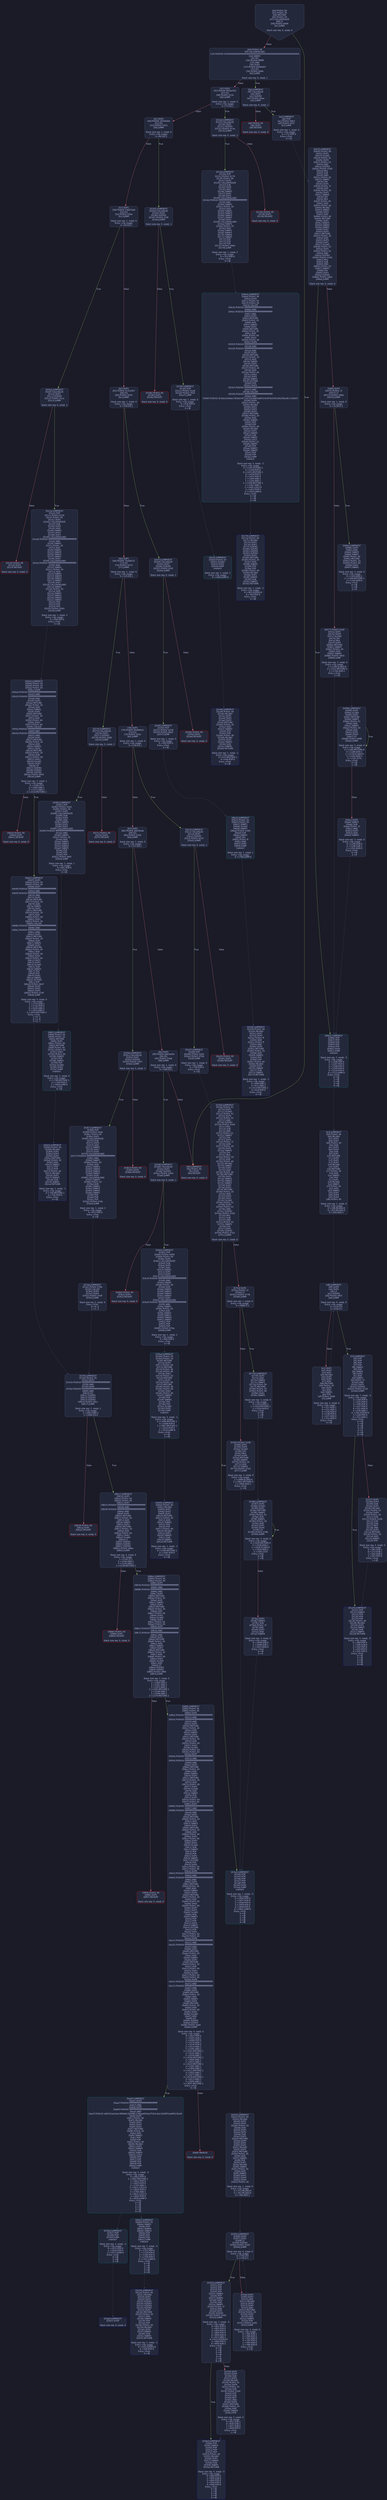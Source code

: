 digraph G {
    node [shape=box, style="filled, rounded", color="#565f89", fontcolor="#c0caf5", fontname="Helvetica", fillcolor="#24283b"];
    edge [color="#414868", fontcolor="#c0caf5", fontname="Helvetica"];
    bgcolor="#1a1b26";
    0 [ label = "[00] PUSH1 80
[02] PUSH1 40
[04] MSTORE
[05] PUSH1 04
[07] CALLDATASIZE
[08] LT
[09] PUSH2 0099
[0c] JUMPI

Stack size req: 0, sizeΔ: 0
" shape = invhouse]
    1 [ label = "[0d] PUSH1 00
[0f] CALLDATALOAD
[10] PUSH29 0100000000000000000000000000000000000000000000000000000000
[2e] SWAP1
[2f] DIV
[30] PUSH4 ffffffff
[35] AND
[36] DUP1
[37] PUSH4 06fdde03
[3c] EQ
[3d] PUSH2 009e
[40] JUMPI

Stack size req: 0, sizeΔ: 1
"]
    2 [ label = "[41] DUP1
[42] PUSH4 095ea7b3
[47] EQ
[48] PUSH2 012e
[4b] JUMPI

Stack size req: 1, sizeΔ: 0
Entry->Op usage:
	0->71:EQ:1
"]
    3 [ label = "[4c] DUP1
[4d] PUSH4 18160ddd
[52] EQ
[53] PUSH2 0193
[56] JUMPI

Stack size req: 1, sizeΔ: 0
Entry->Op usage:
	0->82:EQ:1
"]
    4 [ label = "[57] DUP1
[58] PUSH4 23b872dd
[5d] EQ
[5e] PUSH2 01be
[61] JUMPI

Stack size req: 1, sizeΔ: 0
Entry->Op usage:
	0->93:EQ:1
"]
    5 [ label = "[62] DUP1
[63] PUSH4 313ce567
[68] EQ
[69] PUSH2 0243
[6c] JUMPI

Stack size req: 1, sizeΔ: 0
Entry->Op usage:
	0->104:EQ:1
"]
    6 [ label = "[6d] DUP1
[6e] PUSH4 70a08231
[73] EQ
[74] PUSH2 0274
[77] JUMPI

Stack size req: 1, sizeΔ: 0
Entry->Op usage:
	0->115:EQ:1
"]
    7 [ label = "[78] DUP1
[79] PUSH4 95d89b41
[7e] EQ
[7f] PUSH2 02cb
[82] JUMPI

Stack size req: 1, sizeΔ: 0
Entry->Op usage:
	0->126:EQ:1
"]
    8 [ label = "[83] DUP1
[84] PUSH4 a9059cbb
[89] EQ
[8a] PUSH2 035b
[8d] JUMPI

Stack size req: 1, sizeΔ: 0
Entry->Op usage:
	0->137:EQ:1
"]
    9 [ label = "[8e] DUP1
[8f] PUSH4 dd62ed3e
[94] EQ
[95] PUSH2 03a8
[98] JUMPI

Stack size req: 1, sizeΔ: 0
Entry->Op usage:
	0->148:EQ:1
"]
    10 [ label = "[99] JUMPDEST
[9a] PUSH1 00
[9c] DUP1
[9d] REVERT

Stack size req: 0, sizeΔ: 0
" color = "red"]
    11 [ label = "[9e] JUMPDEST
[9f] CALLVALUE
[a0] DUP1
[a1] ISZERO
[a2] PUSH2 00aa
[a5] JUMPI

Stack size req: 0, sizeΔ: 1
"]
    12 [ label = "[a6] PUSH1 00
[a8] DUP1
[a9] REVERT

Stack size req: 0, sizeΔ: 0
" color = "red"]
    13 [ label = "[aa] JUMPDEST
[ab] POP
[ac] PUSH2 00b3
[af] PUSH2 041f
[b2] JUMP

Stack size req: 1, sizeΔ: 0
Entry->Op usage:
	0->171:POP:0
Entry->Exit:
	0->😵
"]
    14 [ label = "[b3] JUMPDEST
[b4] PUSH1 40
[b6] MLOAD
[b7] DUP1
[b8] DUP1
[b9] PUSH1 20
[bb] ADD
[bc] DUP3
[bd] DUP2
[be] SUB
[bf] DUP3
[c0] MSTORE
[c1] DUP4
[c2] DUP2
[c3] DUP2
[c4] MLOAD
[c5] DUP2
[c6] MSTORE
[c7] PUSH1 20
[c9] ADD
[ca] SWAP2
[cb] POP
[cc] DUP1
[cd] MLOAD
[ce] SWAP1
[cf] PUSH1 20
[d1] ADD
[d2] SWAP1
[d3] DUP1
[d4] DUP4
[d5] DUP4
[d6] PUSH1 00

Stack size req: 1, sizeΔ: 9
Entry->Op usage:
	0->196:MLOAD:0
	0->205:MLOAD:0
	0->209:ADD:1
"]
    15 [ label = "[d8] JUMPDEST
[d9] DUP4
[da] DUP2
[db] LT
[dc] ISZERO
[dd] PUSH2 00f3
[e0] JUMPI

Stack size req: 4, sizeΔ: 0
Entry->Op usage:
	0->219:LT:0
	3->219:LT:1
"]
    16 [ label = "[e1] DUP1
[e2] DUP3
[e3] ADD
[e4] MLOAD
[e5] DUP2
[e6] DUP5
[e7] ADD
[e8] MSTORE
[e9] PUSH1 20
[eb] DUP2
[ec] ADD
[ed] SWAP1
[ee] POP
[ef] PUSH2 00d8
[f2] JUMP

Stack size req: 3, sizeΔ: 0
Entry->Op usage:
	0->227:ADD:1
	0->231:ADD:1
	0->236:ADD:0
	0->238:POP:0
	1->227:ADD:0
	2->231:ADD:0
Entry->Exit:
	0->😵
"]
    17 [ label = "[f3] JUMPDEST
[f4] POP
[f5] POP
[f6] POP
[f7] POP
[f8] SWAP1
[f9] POP
[fa] SWAP1
[fb] DUP2
[fc] ADD
[fd] SWAP1
[fe] PUSH1 1f
[0100] AND
[0101] DUP1
[0102] ISZERO
[0103] PUSH2 0120
[0106] JUMPI

Stack size req: 7, sizeΔ: -5
Entry->Op usage:
	0->244:POP:0
	1->245:POP:0
	2->246:POP:0
	3->247:POP:0
	4->252:ADD:0
	4->256:AND:1
	4->258:ISZERO:0
	5->249:POP:0
	6->252:ADD:1
Entry->Exit:
	0->😵
	1->😵
	2->😵
	3->😵
	4->0
	5->😵
	6->😵
"]
    18 [ label = "[0107] DUP1
[0108] DUP3
[0109] SUB
[010a] DUP1
[010b] MLOAD
[010c] PUSH1 01
[010e] DUP4
[010f] PUSH1 20
[0111] SUB
[0112] PUSH2 0100
[0115] EXP
[0116] SUB
[0117] NOT
[0118] AND
[0119] DUP2
[011a] MSTORE
[011b] PUSH1 20
[011d] ADD
[011e] SWAP2
[011f] POP

Stack size req: 2, sizeΔ: 0
Entry->Op usage:
	0->265:SUB:1
	0->273:SUB:1
	1->265:SUB:0
	1->287:POP:0
Entry->Exit:
	1->😵
"]
    19 [ label = "[0120] JUMPDEST
[0121] POP
[0122] SWAP3
[0123] POP
[0124] POP
[0125] POP
[0126] PUSH1 40
[0128] MLOAD
[0129] DUP1
[012a] SWAP2
[012b] SUB
[012c] SWAP1
[012d] RETURN

Stack size req: 5, sizeΔ: -5
Entry->Op usage:
	0->289:POP:0
	1->299:SUB:0
	2->292:POP:0
	3->293:POP:0
	4->291:POP:0
Entry->Exit:
	0->😵
	1->😵
	2->😵
	3->😵
	4->😵
" color = "darkblue"]
    20 [ label = "[012e] JUMPDEST
[012f] CALLVALUE
[0130] DUP1
[0131] ISZERO
[0132] PUSH2 013a
[0135] JUMPI

Stack size req: 0, sizeΔ: 1
"]
    21 [ label = "[0136] PUSH1 00
[0138] DUP1
[0139] REVERT

Stack size req: 0, sizeΔ: 0
" color = "red"]
    22 [ label = "[013a] JUMPDEST
[013b] POP
[013c] PUSH2 0179
[013f] PUSH1 04
[0141] DUP1
[0142] CALLDATASIZE
[0143] SUB
[0144] DUP2
[0145] ADD
[0146] SWAP1
[0147] DUP1
[0148] DUP1
[0149] CALLDATALOAD
[014a] PUSH20 ffffffffffffffffffffffffffffffffffffffff
[015f] AND
[0160] SWAP1
[0161] PUSH1 20
[0163] ADD
[0164] SWAP1
[0165] SWAP3
[0166] SWAP2
[0167] SWAP1
[0168] DUP1
[0169] CALLDATALOAD
[016a] SWAP1
[016b] PUSH1 20
[016d] ADD
[016e] SWAP1
[016f] SWAP3
[0170] SWAP2
[0171] SWAP1
[0172] POP
[0173] POP
[0174] POP
[0175] PUSH2 04bd
[0178] JUMP

Stack size req: 1, sizeΔ: 2
Entry->Op usage:
	0->315:POP:0
Entry->Exit:
	0->😵
"]
    23 [ label = "[0179] JUMPDEST
[017a] PUSH1 40
[017c] MLOAD
[017d] DUP1
[017e] DUP3
[017f] ISZERO
[0180] ISZERO
[0181] ISZERO
[0182] ISZERO
[0183] DUP2
[0184] MSTORE
[0185] PUSH1 20
[0187] ADD
[0188] SWAP2
[0189] POP
[018a] POP
[018b] PUSH1 40
[018d] MLOAD
[018e] DUP1
[018f] SWAP2
[0190] SUB
[0191] SWAP1
[0192] RETURN

Stack size req: 1, sizeΔ: -1
Entry->Op usage:
	0->383:ISZERO:0
	0->393:POP:0
Entry->Exit:
	0->😵
" color = "darkblue"]
    24 [ label = "[0193] JUMPDEST
[0194] CALLVALUE
[0195] DUP1
[0196] ISZERO
[0197] PUSH2 019f
[019a] JUMPI

Stack size req: 0, sizeΔ: 1
"]
    25 [ label = "[019b] PUSH1 00
[019d] DUP1
[019e] REVERT

Stack size req: 0, sizeΔ: 0
" color = "red"]
    26 [ label = "[019f] JUMPDEST
[01a0] POP
[01a1] PUSH2 01a8
[01a4] PUSH2 05af
[01a7] JUMP

Stack size req: 1, sizeΔ: 0
Entry->Op usage:
	0->416:POP:0
Entry->Exit:
	0->😵
"]
    27 [ label = "[01a8] JUMPDEST
[01a9] PUSH1 40
[01ab] MLOAD
[01ac] DUP1
[01ad] DUP3
[01ae] DUP2
[01af] MSTORE
[01b0] PUSH1 20
[01b2] ADD
[01b3] SWAP2
[01b4] POP
[01b5] POP
[01b6] PUSH1 40
[01b8] MLOAD
[01b9] DUP1
[01ba] SWAP2
[01bb] SUB
[01bc] SWAP1
[01bd] RETURN

Stack size req: 1, sizeΔ: -1
Entry->Op usage:
	0->431:MSTORE:1
	0->436:POP:0
Entry->Exit:
	0->😵
" color = "darkblue"]
    28 [ label = "[01be] JUMPDEST
[01bf] CALLVALUE
[01c0] DUP1
[01c1] ISZERO
[01c2] PUSH2 01ca
[01c5] JUMPI

Stack size req: 0, sizeΔ: 1
"]
    29 [ label = "[01c6] PUSH1 00
[01c8] DUP1
[01c9] REVERT

Stack size req: 0, sizeΔ: 0
" color = "red"]
    30 [ label = "[01ca] JUMPDEST
[01cb] POP
[01cc] PUSH2 0229
[01cf] PUSH1 04
[01d1] DUP1
[01d2] CALLDATASIZE
[01d3] SUB
[01d4] DUP2
[01d5] ADD
[01d6] SWAP1
[01d7] DUP1
[01d8] DUP1
[01d9] CALLDATALOAD
[01da] PUSH20 ffffffffffffffffffffffffffffffffffffffff
[01ef] AND
[01f0] SWAP1
[01f1] PUSH1 20
[01f3] ADD
[01f4] SWAP1
[01f5] SWAP3
[01f6] SWAP2
[01f7] SWAP1
[01f8] DUP1
[01f9] CALLDATALOAD
[01fa] PUSH20 ffffffffffffffffffffffffffffffffffffffff
[020f] AND
[0210] SWAP1
[0211] PUSH1 20
[0213] ADD
[0214] SWAP1
[0215] SWAP3
[0216] SWAP2
[0217] SWAP1
[0218] DUP1
[0219] CALLDATALOAD
[021a] SWAP1
[021b] PUSH1 20
[021d] ADD
[021e] SWAP1
[021f] SWAP3
[0220] SWAP2
[0221] SWAP1
[0222] POP
[0223] POP
[0224] POP
[0225] PUSH2 05b5
[0228] JUMP

Stack size req: 1, sizeΔ: 3
Entry->Op usage:
	0->459:POP:0
Entry->Exit:
	0->😵
"]
    31 [ label = "[0229] JUMPDEST
[022a] PUSH1 40
[022c] MLOAD
[022d] DUP1
[022e] DUP3
[022f] ISZERO
[0230] ISZERO
[0231] ISZERO
[0232] ISZERO
[0233] DUP2
[0234] MSTORE
[0235] PUSH1 20
[0237] ADD
[0238] SWAP2
[0239] POP
[023a] POP
[023b] PUSH1 40
[023d] MLOAD
[023e] DUP1
[023f] SWAP2
[0240] SUB
[0241] SWAP1
[0242] RETURN

Stack size req: 1, sizeΔ: -1
Entry->Op usage:
	0->559:ISZERO:0
	0->569:POP:0
Entry->Exit:
	0->😵
" color = "darkblue"]
    32 [ label = "[0243] JUMPDEST
[0244] CALLVALUE
[0245] DUP1
[0246] ISZERO
[0247] PUSH2 024f
[024a] JUMPI

Stack size req: 0, sizeΔ: 1
"]
    33 [ label = "[024b] PUSH1 00
[024d] DUP1
[024e] REVERT

Stack size req: 0, sizeΔ: 0
" color = "red"]
    34 [ label = "[024f] JUMPDEST
[0250] POP
[0251] PUSH2 0258
[0254] PUSH2 06e2
[0257] JUMP

Stack size req: 1, sizeΔ: 0
Entry->Op usage:
	0->592:POP:0
Entry->Exit:
	0->😵
"]
    35 [ label = "[0258] JUMPDEST
[0259] PUSH1 40
[025b] MLOAD
[025c] DUP1
[025d] DUP3
[025e] PUSH1 ff
[0260] AND
[0261] PUSH1 ff
[0263] AND
[0264] DUP2
[0265] MSTORE
[0266] PUSH1 20
[0268] ADD
[0269] SWAP2
[026a] POP
[026b] POP
[026c] PUSH1 40
[026e] MLOAD
[026f] DUP1
[0270] SWAP2
[0271] SUB
[0272] SWAP1
[0273] RETURN

Stack size req: 1, sizeΔ: -1
Entry->Op usage:
	0->608:AND:1
	0->611:AND:1
	0->613:MSTORE:1
	0->618:POP:0
Entry->Exit:
	0->😵
" color = "darkblue"]
    36 [ label = "[0274] JUMPDEST
[0275] CALLVALUE
[0276] DUP1
[0277] ISZERO
[0278] PUSH2 0280
[027b] JUMPI

Stack size req: 0, sizeΔ: 1
"]
    37 [ label = "[027c] PUSH1 00
[027e] DUP1
[027f] REVERT

Stack size req: 0, sizeΔ: 0
" color = "red"]
    38 [ label = "[0280] JUMPDEST
[0281] POP
[0282] PUSH2 02b5
[0285] PUSH1 04
[0287] DUP1
[0288] CALLDATASIZE
[0289] SUB
[028a] DUP2
[028b] ADD
[028c] SWAP1
[028d] DUP1
[028e] DUP1
[028f] CALLDATALOAD
[0290] PUSH20 ffffffffffffffffffffffffffffffffffffffff
[02a5] AND
[02a6] SWAP1
[02a7] PUSH1 20
[02a9] ADD
[02aa] SWAP1
[02ab] SWAP3
[02ac] SWAP2
[02ad] SWAP1
[02ae] POP
[02af] POP
[02b0] POP
[02b1] PUSH2 06f5
[02b4] JUMP

Stack size req: 1, sizeΔ: 1
Entry->Op usage:
	0->641:POP:0
Entry->Exit:
	0->😵
"]
    39 [ label = "[02b5] JUMPDEST
[02b6] PUSH1 40
[02b8] MLOAD
[02b9] DUP1
[02ba] DUP3
[02bb] DUP2
[02bc] MSTORE
[02bd] PUSH1 20
[02bf] ADD
[02c0] SWAP2
[02c1] POP
[02c2] POP
[02c3] PUSH1 40
[02c5] MLOAD
[02c6] DUP1
[02c7] SWAP2
[02c8] SUB
[02c9] SWAP1
[02ca] RETURN

Stack size req: 1, sizeΔ: -1
Entry->Op usage:
	0->700:MSTORE:1
	0->705:POP:0
Entry->Exit:
	0->😵
" color = "darkblue"]
    40 [ label = "[02cb] JUMPDEST
[02cc] CALLVALUE
[02cd] DUP1
[02ce] ISZERO
[02cf] PUSH2 02d7
[02d2] JUMPI

Stack size req: 0, sizeΔ: 1
"]
    41 [ label = "[02d3] PUSH1 00
[02d5] DUP1
[02d6] REVERT

Stack size req: 0, sizeΔ: 0
" color = "red"]
    42 [ label = "[02d7] JUMPDEST
[02d8] POP
[02d9] PUSH2 02e0
[02dc] PUSH2 070d
[02df] JUMP

Stack size req: 1, sizeΔ: 0
Entry->Op usage:
	0->728:POP:0
Entry->Exit:
	0->😵
"]
    43 [ label = "[02e0] JUMPDEST
[02e1] PUSH1 40
[02e3] MLOAD
[02e4] DUP1
[02e5] DUP1
[02e6] PUSH1 20
[02e8] ADD
[02e9] DUP3
[02ea] DUP2
[02eb] SUB
[02ec] DUP3
[02ed] MSTORE
[02ee] DUP4
[02ef] DUP2
[02f0] DUP2
[02f1] MLOAD
[02f2] DUP2
[02f3] MSTORE
[02f4] PUSH1 20
[02f6] ADD
[02f7] SWAP2
[02f8] POP
[02f9] DUP1
[02fa] MLOAD
[02fb] SWAP1
[02fc] PUSH1 20
[02fe] ADD
[02ff] SWAP1
[0300] DUP1
[0301] DUP4
[0302] DUP4
[0303] PUSH1 00

Stack size req: 1, sizeΔ: 9
Entry->Op usage:
	0->753:MLOAD:0
	0->762:MLOAD:0
	0->766:ADD:1
"]
    44 [ label = "[0305] JUMPDEST
[0306] DUP4
[0307] DUP2
[0308] LT
[0309] ISZERO
[030a] PUSH2 0320
[030d] JUMPI

Stack size req: 4, sizeΔ: 0
Entry->Op usage:
	0->776:LT:0
	3->776:LT:1
"]
    45 [ label = "[030e] DUP1
[030f] DUP3
[0310] ADD
[0311] MLOAD
[0312] DUP2
[0313] DUP5
[0314] ADD
[0315] MSTORE
[0316] PUSH1 20
[0318] DUP2
[0319] ADD
[031a] SWAP1
[031b] POP
[031c] PUSH2 0305
[031f] JUMP

Stack size req: 3, sizeΔ: 0
Entry->Op usage:
	0->784:ADD:1
	0->788:ADD:1
	0->793:ADD:0
	0->795:POP:0
	1->784:ADD:0
	2->788:ADD:0
Entry->Exit:
	0->😵
"]
    46 [ label = "[0320] JUMPDEST
[0321] POP
[0322] POP
[0323] POP
[0324] POP
[0325] SWAP1
[0326] POP
[0327] SWAP1
[0328] DUP2
[0329] ADD
[032a] SWAP1
[032b] PUSH1 1f
[032d] AND
[032e] DUP1
[032f] ISZERO
[0330] PUSH2 034d
[0333] JUMPI

Stack size req: 7, sizeΔ: -5
Entry->Op usage:
	0->801:POP:0
	1->802:POP:0
	2->803:POP:0
	3->804:POP:0
	4->809:ADD:0
	4->813:AND:1
	4->815:ISZERO:0
	5->806:POP:0
	6->809:ADD:1
Entry->Exit:
	0->😵
	1->😵
	2->😵
	3->😵
	4->0
	5->😵
	6->😵
"]
    47 [ label = "[0334] DUP1
[0335] DUP3
[0336] SUB
[0337] DUP1
[0338] MLOAD
[0339] PUSH1 01
[033b] DUP4
[033c] PUSH1 20
[033e] SUB
[033f] PUSH2 0100
[0342] EXP
[0343] SUB
[0344] NOT
[0345] AND
[0346] DUP2
[0347] MSTORE
[0348] PUSH1 20
[034a] ADD
[034b] SWAP2
[034c] POP

Stack size req: 2, sizeΔ: 0
Entry->Op usage:
	0->822:SUB:1
	0->830:SUB:1
	1->822:SUB:0
	1->844:POP:0
Entry->Exit:
	1->😵
"]
    48 [ label = "[034d] JUMPDEST
[034e] POP
[034f] SWAP3
[0350] POP
[0351] POP
[0352] POP
[0353] PUSH1 40
[0355] MLOAD
[0356] DUP1
[0357] SWAP2
[0358] SUB
[0359] SWAP1
[035a] RETURN

Stack size req: 5, sizeΔ: -5
Entry->Op usage:
	0->846:POP:0
	1->856:SUB:0
	2->849:POP:0
	3->850:POP:0
	4->848:POP:0
Entry->Exit:
	0->😵
	1->😵
	2->😵
	3->😵
	4->😵
" color = "darkblue"]
    49 [ label = "[035b] JUMPDEST
[035c] CALLVALUE
[035d] DUP1
[035e] ISZERO
[035f] PUSH2 0367
[0362] JUMPI

Stack size req: 0, sizeΔ: 1
"]
    50 [ label = "[0363] PUSH1 00
[0365] DUP1
[0366] REVERT

Stack size req: 0, sizeΔ: 0
" color = "red"]
    51 [ label = "[0367] JUMPDEST
[0368] POP
[0369] PUSH2 03a6
[036c] PUSH1 04
[036e] DUP1
[036f] CALLDATASIZE
[0370] SUB
[0371] DUP2
[0372] ADD
[0373] SWAP1
[0374] DUP1
[0375] DUP1
[0376] CALLDATALOAD
[0377] PUSH20 ffffffffffffffffffffffffffffffffffffffff
[038c] AND
[038d] SWAP1
[038e] PUSH1 20
[0390] ADD
[0391] SWAP1
[0392] SWAP3
[0393] SWAP2
[0394] SWAP1
[0395] DUP1
[0396] CALLDATALOAD
[0397] SWAP1
[0398] PUSH1 20
[039a] ADD
[039b] SWAP1
[039c] SWAP3
[039d] SWAP2
[039e] SWAP1
[039f] POP
[03a0] POP
[03a1] POP
[03a2] PUSH2 07ab
[03a5] JUMP

Stack size req: 1, sizeΔ: 2
Entry->Op usage:
	0->872:POP:0
Entry->Exit:
	0->😵
"]
    52 [ label = "[03a6] JUMPDEST
[03a7] STOP

Stack size req: 0, sizeΔ: 0
" color = "darkblue"]
    53 [ label = "[03a8] JUMPDEST
[03a9] CALLVALUE
[03aa] DUP1
[03ab] ISZERO
[03ac] PUSH2 03b4
[03af] JUMPI

Stack size req: 0, sizeΔ: 1
"]
    54 [ label = "[03b0] PUSH1 00
[03b2] DUP1
[03b3] REVERT

Stack size req: 0, sizeΔ: 0
" color = "red"]
    55 [ label = "[03b4] JUMPDEST
[03b5] POP
[03b6] PUSH2 0409
[03b9] PUSH1 04
[03bb] DUP1
[03bc] CALLDATASIZE
[03bd] SUB
[03be] DUP2
[03bf] ADD
[03c0] SWAP1
[03c1] DUP1
[03c2] DUP1
[03c3] CALLDATALOAD
[03c4] PUSH20 ffffffffffffffffffffffffffffffffffffffff
[03d9] AND
[03da] SWAP1
[03db] PUSH1 20
[03dd] ADD
[03de] SWAP1
[03df] SWAP3
[03e0] SWAP2
[03e1] SWAP1
[03e2] DUP1
[03e3] CALLDATALOAD
[03e4] PUSH20 ffffffffffffffffffffffffffffffffffffffff
[03f9] AND
[03fa] SWAP1
[03fb] PUSH1 20
[03fd] ADD
[03fe] SWAP1
[03ff] SWAP3
[0400] SWAP2
[0401] SWAP1
[0402] POP
[0403] POP
[0404] POP
[0405] PUSH2 07ba
[0408] JUMP

Stack size req: 1, sizeΔ: 2
Entry->Op usage:
	0->949:POP:0
Entry->Exit:
	0->😵
"]
    56 [ label = "[0409] JUMPDEST
[040a] PUSH1 40
[040c] MLOAD
[040d] DUP1
[040e] DUP3
[040f] DUP2
[0410] MSTORE
[0411] PUSH1 20
[0413] ADD
[0414] SWAP2
[0415] POP
[0416] POP
[0417] PUSH1 40
[0419] MLOAD
[041a] DUP1
[041b] SWAP2
[041c] SUB
[041d] SWAP1
[041e] RETURN

Stack size req: 1, sizeΔ: -1
Entry->Op usage:
	0->1040:MSTORE:1
	0->1045:POP:0
Entry->Exit:
	0->😵
" color = "darkblue"]
    57 [ label = "[041f] JUMPDEST
[0420] PUSH1 00
[0422] DUP1
[0423] SLOAD
[0424] PUSH1 01
[0426] DUP2
[0427] PUSH1 01
[0429] AND
[042a] ISZERO
[042b] PUSH2 0100
[042e] MUL
[042f] SUB
[0430] AND
[0431] PUSH1 02
[0433] SWAP1
[0434] DIV
[0435] DUP1
[0436] PUSH1 1f
[0438] ADD
[0439] PUSH1 20
[043b] DUP1
[043c] SWAP2
[043d] DIV
[043e] MUL
[043f] PUSH1 20
[0441] ADD
[0442] PUSH1 40
[0444] MLOAD
[0445] SWAP1
[0446] DUP2
[0447] ADD
[0448] PUSH1 40
[044a] MSTORE
[044b] DUP1
[044c] SWAP3
[044d] SWAP2
[044e] SWAP1
[044f] DUP2
[0450] DUP2
[0451] MSTORE
[0452] PUSH1 20
[0454] ADD
[0455] DUP3
[0456] DUP1
[0457] SLOAD
[0458] PUSH1 01
[045a] DUP2
[045b] PUSH1 01
[045d] AND
[045e] ISZERO
[045f] PUSH2 0100
[0462] MUL
[0463] SUB
[0464] AND
[0465] PUSH1 02
[0467] SWAP1
[0468] DIV
[0469] DUP1
[046a] ISZERO
[046b] PUSH2 04b5
[046e] JUMPI

Stack size req: 0, sizeΔ: 6
"]
    58 [ label = "[046f] DUP1
[0470] PUSH1 1f
[0472] LT
[0473] PUSH2 048a
[0476] JUMPI

Stack size req: 1, sizeΔ: 0
Entry->Op usage:
	0->1138:LT:1
"]
    59 [ label = "[0477] PUSH2 0100
[047a] DUP1
[047b] DUP4
[047c] SLOAD
[047d] DIV
[047e] MUL
[047f] DUP4
[0480] MSTORE
[0481] SWAP2
[0482] PUSH1 20
[0484] ADD
[0485] SWAP2
[0486] PUSH2 04b5
[0489] JUMP

Stack size req: 3, sizeΔ: 0
Entry->Op usage:
	1->1148:SLOAD:0
	2->1152:MSTORE:0
	2->1156:ADD:1
Entry->Exit:
	2->😵
"]
    60 [ label = "[048a] JUMPDEST
[048b] DUP3
[048c] ADD
[048d] SWAP2
[048e] SWAP1
[048f] PUSH1 00
[0491] MSTORE
[0492] PUSH1 20
[0494] PUSH1 00
[0496] SHA3
[0497] SWAP1

Stack size req: 3, sizeΔ: 0
Entry->Op usage:
	0->1164:ADD:1
	1->1169:MSTORE:1
	2->1164:ADD:0
Entry->Exit:
	0->😵
	1->😵
	2->0
"]
    61 [ label = "[0498] JUMPDEST
[0499] DUP2
[049a] SLOAD
[049b] DUP2
[049c] MSTORE
[049d] SWAP1
[049e] PUSH1 01
[04a0] ADD
[04a1] SWAP1
[04a2] PUSH1 20
[04a4] ADD
[04a5] DUP1
[04a6] DUP4
[04a7] GT
[04a8] PUSH2 0498
[04ab] JUMPI

Stack size req: 3, sizeΔ: 0
Entry->Op usage:
	0->1180:MSTORE:0
	0->1188:ADD:1
	1->1178:SLOAD:0
	1->1184:ADD:1
	2->1191:GT:0
Entry->Exit:
	0->😵
	1->😵
"]
    62 [ label = "[04ac] DUP3
[04ad] SWAP1
[04ae] SUB
[04af] PUSH1 1f
[04b1] AND
[04b2] DUP3
[04b3] ADD
[04b4] SWAP2

Stack size req: 3, sizeΔ: 0
Entry->Op usage:
	0->1198:SUB:0
	2->1198:SUB:1
	2->1203:ADD:0
Entry->Exit:
	0->😵
	2->0
"]
    63 [ label = "[04b5] JUMPDEST
[04b6] POP
[04b7] POP
[04b8] POP
[04b9] POP
[04ba] POP
[04bb] DUP2
[04bc] JUMP
Indirect!

Stack size req: 7, sizeΔ: -5
Entry->Op usage:
	0->1206:POP:0
	1->1207:POP:0
	2->1208:POP:0
	3->1209:POP:0
	4->1210:POP:0
	6->1212:JUMP:0
Entry->Exit:
	0->😵
	1->😵
	2->😵
	3->😵
	4->😵
" color = "teal"]
    64 [ label = "[04bd] JUMPDEST
[04be] PUSH1 00
[04c0] DUP2
[04c1] PUSH1 05
[04c3] PUSH1 00
[04c5] CALLER
[04c6] PUSH20 ffffffffffffffffffffffffffffffffffffffff
[04db] AND
[04dc] PUSH20 ffffffffffffffffffffffffffffffffffffffff
[04f1] AND
[04f2] DUP2
[04f3] MSTORE
[04f4] PUSH1 20
[04f6] ADD
[04f7] SWAP1
[04f8] DUP2
[04f9] MSTORE
[04fa] PUSH1 20
[04fc] ADD
[04fd] PUSH1 00
[04ff] SHA3
[0500] PUSH1 00
[0502] DUP6
[0503] PUSH20 ffffffffffffffffffffffffffffffffffffffff
[0518] AND
[0519] PUSH20 ffffffffffffffffffffffffffffffffffffffff
[052e] AND
[052f] DUP2
[0530] MSTORE
[0531] PUSH1 20
[0533] ADD
[0534] SWAP1
[0535] DUP2
[0536] MSTORE
[0537] PUSH1 20
[0539] ADD
[053a] PUSH1 00
[053c] SHA3
[053d] DUP2
[053e] SWAP1
[053f] SSTORE
[0540] POP
[0541] DUP3
[0542] PUSH20 ffffffffffffffffffffffffffffffffffffffff
[0557] AND
[0558] CALLER
[0559] PUSH20 ffffffffffffffffffffffffffffffffffffffff
[056e] AND
[056f] PUSH32 8c5be1e5ebec7d5bd14f71427d1e84f3dd0314c0f7b2291e5b200ac8c7c3b925
[0590] DUP5
[0591] PUSH1 40
[0593] MLOAD
[0594] DUP1
[0595] DUP3
[0596] DUP2
[0597] MSTORE
[0598] PUSH1 20
[059a] ADD
[059b] SWAP2
[059c] POP
[059d] POP
[059e] PUSH1 40
[05a0] MLOAD
[05a1] DUP1
[05a2] SWAP2
[05a3] SUB
[05a4] SWAP1
[05a5] LOG3
[05a6] PUSH1 01
[05a8] SWAP1
[05a9] POP
[05aa] SWAP3
[05ab] SWAP2
[05ac] POP
[05ad] POP
[05ae] JUMP
Indirect!

Stack size req: 3, sizeΔ: -2
Entry->Op usage:
	0->1343:SSTORE:1
	0->1344:POP:0
	0->1431:MSTORE:1
	0->1436:POP:0
	0->1453:POP:0
	1->1304:AND:1
	1->1326:AND:1
	1->1328:MSTORE:1
	1->1367:AND:1
	1->1445:LOG3:4
	1->1452:POP:0
	2->1454:JUMP:0
Entry->Exit:
	0->😵
	1->😵
	2->😵
" color = "teal"]
    65 [ label = "[05af] JUMPDEST
[05b0] PUSH1 03
[05b2] SLOAD
[05b3] DUP2
[05b4] JUMP
Indirect!

Stack size req: 1, sizeΔ: 1
Entry->Op usage:
	0->1460:JUMP:0
" color = "teal"]
    66 [ label = "[05b5] JUMPDEST
[05b6] PUSH1 00
[05b8] PUSH1 05
[05ba] PUSH1 00
[05bc] DUP6
[05bd] PUSH20 ffffffffffffffffffffffffffffffffffffffff
[05d2] AND
[05d3] PUSH20 ffffffffffffffffffffffffffffffffffffffff
[05e8] AND
[05e9] DUP2
[05ea] MSTORE
[05eb] PUSH1 20
[05ed] ADD
[05ee] SWAP1
[05ef] DUP2
[05f0] MSTORE
[05f1] PUSH1 20
[05f3] ADD
[05f4] PUSH1 00
[05f6] SHA3
[05f7] PUSH1 00
[05f9] CALLER
[05fa] PUSH20 ffffffffffffffffffffffffffffffffffffffff
[060f] AND
[0610] PUSH20 ffffffffffffffffffffffffffffffffffffffff
[0625] AND
[0626] DUP2
[0627] MSTORE
[0628] PUSH1 20
[062a] ADD
[062b] SWAP1
[062c] DUP2
[062d] MSTORE
[062e] PUSH1 20
[0630] ADD
[0631] PUSH1 00
[0633] SHA3
[0634] SLOAD
[0635] DUP3
[0636] GT
[0637] ISZERO
[0638] ISZERO
[0639] ISZERO
[063a] PUSH2 0642
[063d] JUMPI

Stack size req: 3, sizeΔ: 1
Entry->Op usage:
	0->1590:GT:0
	2->1490:AND:1
	2->1512:AND:1
	2->1514:MSTORE:1
"]
    67 [ label = "[063e] PUSH1 00
[0640] DUP1
[0641] REVERT

Stack size req: 0, sizeΔ: 0
" color = "red"]
    68 [ label = "[0642] JUMPDEST
[0643] DUP2
[0644] PUSH1 05
[0646] PUSH1 00
[0648] DUP7
[0649] PUSH20 ffffffffffffffffffffffffffffffffffffffff
[065e] AND
[065f] PUSH20 ffffffffffffffffffffffffffffffffffffffff
[0674] AND
[0675] DUP2
[0676] MSTORE
[0677] PUSH1 20
[0679] ADD
[067a] SWAP1
[067b] DUP2
[067c] MSTORE
[067d] PUSH1 20
[067f] ADD
[0680] PUSH1 00
[0682] SHA3
[0683] PUSH1 00
[0685] CALLER
[0686] PUSH20 ffffffffffffffffffffffffffffffffffffffff
[069b] AND
[069c] PUSH20 ffffffffffffffffffffffffffffffffffffffff
[06b1] AND
[06b2] DUP2
[06b3] MSTORE
[06b4] PUSH1 20
[06b6] ADD
[06b7] SWAP1
[06b8] DUP2
[06b9] MSTORE
[06ba] PUSH1 20
[06bc] ADD
[06bd] PUSH1 00
[06bf] SHA3
[06c0] PUSH1 00
[06c2] DUP3
[06c3] DUP3
[06c4] SLOAD
[06c5] SUB
[06c6] SWAP3
[06c7] POP
[06c8] POP
[06c9] DUP2
[06ca] SWAP1
[06cb] SSTORE
[06cc] POP
[06cd] PUSH2 06d7
[06d0] DUP5
[06d1] DUP5
[06d2] DUP5
[06d3] PUSH2 07df
[06d6] JUMP

Stack size req: 4, sizeΔ: 4
Entry->Op usage:
	1->1733:SUB:1
	1->1735:POP:0
	3->1630:AND:1
	3->1652:AND:1
	3->1654:MSTORE:1
Entry->Exit:
	1->0, 5
	2->1, 6
	3->2, 7
"]
    69 [ label = "[06d7] JUMPDEST
[06d8] PUSH1 01
[06da] SWAP1
[06db] POP
[06dc] SWAP4
[06dd] SWAP3
[06de] POP
[06df] POP
[06e0] POP
[06e1] JUMP
Indirect!

Stack size req: 5, sizeΔ: -4
Entry->Op usage:
	0->1755:POP:0
	1->1759:POP:0
	2->1760:POP:0
	3->1758:POP:0
	4->1761:JUMP:0
Entry->Exit:
	0->😵
	1->😵
	2->😵
	3->😵
	4->😵
" color = "teal"]
    70 [ label = "[06e2] JUMPDEST
[06e3] PUSH1 02
[06e5] PUSH1 00
[06e7] SWAP1
[06e8] SLOAD
[06e9] SWAP1
[06ea] PUSH2 0100
[06ed] EXP
[06ee] SWAP1
[06ef] DIV
[06f0] PUSH1 ff
[06f2] AND
[06f3] DUP2
[06f4] JUMP
Indirect!

Stack size req: 1, sizeΔ: 1
Entry->Op usage:
	0->1780:JUMP:0
" color = "teal"]
    71 [ label = "[06f5] JUMPDEST
[06f6] PUSH1 04
[06f8] PUSH1 20
[06fa] MSTORE
[06fb] DUP1
[06fc] PUSH1 00
[06fe] MSTORE
[06ff] PUSH1 40
[0701] PUSH1 00
[0703] SHA3
[0704] PUSH1 00
[0706] SWAP2
[0707] POP
[0708] SWAP1
[0709] POP
[070a] SLOAD
[070b] DUP2
[070c] JUMP
Indirect!

Stack size req: 2, sizeΔ: 0
Entry->Op usage:
	0->1790:MSTORE:1
	0->1799:POP:0
	1->1804:JUMP:0
Entry->Exit:
	0->😵
" color = "teal"]
    72 [ label = "[070d] JUMPDEST
[070e] PUSH1 01
[0710] DUP1
[0711] SLOAD
[0712] PUSH1 01
[0714] DUP2
[0715] PUSH1 01
[0717] AND
[0718] ISZERO
[0719] PUSH2 0100
[071c] MUL
[071d] SUB
[071e] AND
[071f] PUSH1 02
[0721] SWAP1
[0722] DIV
[0723] DUP1
[0724] PUSH1 1f
[0726] ADD
[0727] PUSH1 20
[0729] DUP1
[072a] SWAP2
[072b] DIV
[072c] MUL
[072d] PUSH1 20
[072f] ADD
[0730] PUSH1 40
[0732] MLOAD
[0733] SWAP1
[0734] DUP2
[0735] ADD
[0736] PUSH1 40
[0738] MSTORE
[0739] DUP1
[073a] SWAP3
[073b] SWAP2
[073c] SWAP1
[073d] DUP2
[073e] DUP2
[073f] MSTORE
[0740] PUSH1 20
[0742] ADD
[0743] DUP3
[0744] DUP1
[0745] SLOAD
[0746] PUSH1 01
[0748] DUP2
[0749] PUSH1 01
[074b] AND
[074c] ISZERO
[074d] PUSH2 0100
[0750] MUL
[0751] SUB
[0752] AND
[0753] PUSH1 02
[0755] SWAP1
[0756] DIV
[0757] DUP1
[0758] ISZERO
[0759] PUSH2 07a3
[075c] JUMPI

Stack size req: 0, sizeΔ: 6
"]
    73 [ label = "[075d] DUP1
[075e] PUSH1 1f
[0760] LT
[0761] PUSH2 0778
[0764] JUMPI

Stack size req: 1, sizeΔ: 0
Entry->Op usage:
	0->1888:LT:1
"]
    74 [ label = "[0765] PUSH2 0100
[0768] DUP1
[0769] DUP4
[076a] SLOAD
[076b] DIV
[076c] MUL
[076d] DUP4
[076e] MSTORE
[076f] SWAP2
[0770] PUSH1 20
[0772] ADD
[0773] SWAP2
[0774] PUSH2 07a3
[0777] JUMP

Stack size req: 3, sizeΔ: 0
Entry->Op usage:
	1->1898:SLOAD:0
	2->1902:MSTORE:0
	2->1906:ADD:1
Entry->Exit:
	2->😵
"]
    75 [ label = "[0778] JUMPDEST
[0779] DUP3
[077a] ADD
[077b] SWAP2
[077c] SWAP1
[077d] PUSH1 00
[077f] MSTORE
[0780] PUSH1 20
[0782] PUSH1 00
[0784] SHA3
[0785] SWAP1

Stack size req: 3, sizeΔ: 0
Entry->Op usage:
	0->1914:ADD:1
	1->1919:MSTORE:1
	2->1914:ADD:0
Entry->Exit:
	0->😵
	1->😵
	2->0
"]
    76 [ label = "[0786] JUMPDEST
[0787] DUP2
[0788] SLOAD
[0789] DUP2
[078a] MSTORE
[078b] SWAP1
[078c] PUSH1 01
[078e] ADD
[078f] SWAP1
[0790] PUSH1 20
[0792] ADD
[0793] DUP1
[0794] DUP4
[0795] GT
[0796] PUSH2 0786
[0799] JUMPI

Stack size req: 3, sizeΔ: 0
Entry->Op usage:
	0->1930:MSTORE:0
	0->1938:ADD:1
	1->1928:SLOAD:0
	1->1934:ADD:1
	2->1941:GT:0
Entry->Exit:
	0->😵
	1->😵
"]
    77 [ label = "[079a] DUP3
[079b] SWAP1
[079c] SUB
[079d] PUSH1 1f
[079f] AND
[07a0] DUP3
[07a1] ADD
[07a2] SWAP2

Stack size req: 3, sizeΔ: 0
Entry->Op usage:
	0->1948:SUB:0
	2->1948:SUB:1
	2->1953:ADD:0
Entry->Exit:
	0->😵
	2->0
"]
    78 [ label = "[07a3] JUMPDEST
[07a4] POP
[07a5] POP
[07a6] POP
[07a7] POP
[07a8] POP
[07a9] DUP2
[07aa] JUMP
Indirect!

Stack size req: 7, sizeΔ: -5
Entry->Op usage:
	0->1956:POP:0
	1->1957:POP:0
	2->1958:POP:0
	3->1959:POP:0
	4->1960:POP:0
	6->1962:JUMP:0
Entry->Exit:
	0->😵
	1->😵
	2->😵
	3->😵
	4->😵
" color = "teal"]
    79 [ label = "[07ab] JUMPDEST
[07ac] PUSH2 07b6
[07af] CALLER
[07b0] DUP4
[07b1] DUP4
[07b2] PUSH2 07df
[07b5] JUMP

Stack size req: 2, sizeΔ: 4
Entry->Exit:
	0->0, 4
	1->1, 5
"]
    80 [ label = "[07b6] JUMPDEST
[07b7] POP
[07b8] POP
[07b9] JUMP
Indirect!

Stack size req: 3, sizeΔ: -3
Entry->Op usage:
	0->1975:POP:0
	1->1976:POP:0
	2->1977:JUMP:0
Entry->Exit:
	0->😵
	1->😵
	2->😵
" color = "teal"]
    81 [ label = "[07ba] JUMPDEST
[07bb] PUSH1 05
[07bd] PUSH1 20
[07bf] MSTORE
[07c0] DUP2
[07c1] PUSH1 00
[07c3] MSTORE
[07c4] PUSH1 40
[07c6] PUSH1 00
[07c8] SHA3
[07c9] PUSH1 20
[07cb] MSTORE
[07cc] DUP1
[07cd] PUSH1 00
[07cf] MSTORE
[07d0] PUSH1 40
[07d2] PUSH1 00
[07d4] SHA3
[07d5] PUSH1 00
[07d7] SWAP2
[07d8] POP
[07d9] SWAP2
[07da] POP
[07db] POP
[07dc] SLOAD
[07dd] DUP2
[07de] JUMP
Indirect!

Stack size req: 3, sizeΔ: -1
Entry->Op usage:
	0->1999:MSTORE:1
	0->2008:POP:0
	1->1987:MSTORE:1
	1->2010:POP:0
	2->2014:JUMP:0
Entry->Exit:
	0->😵
	1->😵
" color = "teal"]
    82 [ label = "[07df] JUMPDEST
[07e0] PUSH1 00
[07e2] DUP1
[07e3] PUSH20 ffffffffffffffffffffffffffffffffffffffff
[07f8] AND
[07f9] DUP4
[07fa] PUSH20 ffffffffffffffffffffffffffffffffffffffff
[080f] AND
[0810] EQ
[0811] ISZERO
[0812] ISZERO
[0813] ISZERO
[0814] PUSH2 081c
[0817] JUMPI

Stack size req: 2, sizeΔ: 1
Entry->Op usage:
	1->2063:AND:1
	1->2064:EQ:0
"]
    83 [ label = "[0818] PUSH1 00
[081a] DUP1
[081b] REVERT

Stack size req: 0, sizeΔ: 0
" color = "red"]
    84 [ label = "[081c] JUMPDEST
[081d] DUP2
[081e] PUSH1 04
[0820] PUSH1 00
[0822] DUP7
[0823] PUSH20 ffffffffffffffffffffffffffffffffffffffff
[0838] AND
[0839] PUSH20 ffffffffffffffffffffffffffffffffffffffff
[084e] AND
[084f] DUP2
[0850] MSTORE
[0851] PUSH1 20
[0853] ADD
[0854] SWAP1
[0855] DUP2
[0856] MSTORE
[0857] PUSH1 20
[0859] ADD
[085a] PUSH1 00
[085c] SHA3
[085d] SLOAD
[085e] LT
[085f] ISZERO
[0860] ISZERO
[0861] ISZERO
[0862] PUSH2 086a
[0865] JUMPI

Stack size req: 4, sizeΔ: 0
Entry->Op usage:
	1->2142:LT:1
	3->2104:AND:1
	3->2126:AND:1
	3->2128:MSTORE:1
"]
    85 [ label = "[0866] PUSH1 00
[0868] DUP1
[0869] REVERT

Stack size req: 0, sizeΔ: 0
" color = "red"]
    86 [ label = "[086a] JUMPDEST
[086b] PUSH1 04
[086d] PUSH1 00
[086f] DUP5
[0870] PUSH20 ffffffffffffffffffffffffffffffffffffffff
[0885] AND
[0886] PUSH20 ffffffffffffffffffffffffffffffffffffffff
[089b] AND
[089c] DUP2
[089d] MSTORE
[089e] PUSH1 20
[08a0] ADD
[08a1] SWAP1
[08a2] DUP2
[08a3] MSTORE
[08a4] PUSH1 20
[08a6] ADD
[08a7] PUSH1 00
[08a9] SHA3
[08aa] SLOAD
[08ab] DUP3
[08ac] PUSH1 04
[08ae] PUSH1 00
[08b0] DUP7
[08b1] PUSH20 ffffffffffffffffffffffffffffffffffffffff
[08c6] AND
[08c7] PUSH20 ffffffffffffffffffffffffffffffffffffffff
[08dc] AND
[08dd] DUP2
[08de] MSTORE
[08df] PUSH1 20
[08e1] ADD
[08e2] SWAP1
[08e3] DUP2
[08e4] MSTORE
[08e5] PUSH1 20
[08e7] ADD
[08e8] PUSH1 00
[08ea] SHA3
[08eb] SLOAD
[08ec] ADD
[08ed] GT
[08ee] ISZERO
[08ef] ISZERO
[08f0] PUSH2 08f8
[08f3] JUMPI

Stack size req: 3, sizeΔ: 0
Entry->Op usage:
	1->2284:ADD:1
	2->2181:AND:1
	2->2203:AND:1
	2->2205:MSTORE:1
	2->2246:AND:1
	2->2268:AND:1
	2->2270:MSTORE:1
"]
    87 [ label = "[08f4] PUSH1 00
[08f6] DUP1
[08f7] REVERT

Stack size req: 0, sizeΔ: 0
" color = "red"]
    88 [ label = "[08f8] JUMPDEST
[08f9] PUSH1 04
[08fb] PUSH1 00
[08fd] DUP5
[08fe] PUSH20 ffffffffffffffffffffffffffffffffffffffff
[0913] AND
[0914] PUSH20 ffffffffffffffffffffffffffffffffffffffff
[0929] AND
[092a] DUP2
[092b] MSTORE
[092c] PUSH1 20
[092e] ADD
[092f] SWAP1
[0930] DUP2
[0931] MSTORE
[0932] PUSH1 20
[0934] ADD
[0935] PUSH1 00
[0937] SHA3
[0938] SLOAD
[0939] PUSH1 04
[093b] PUSH1 00
[093d] DUP7
[093e] PUSH20 ffffffffffffffffffffffffffffffffffffffff
[0953] AND
[0954] PUSH20 ffffffffffffffffffffffffffffffffffffffff
[0969] AND
[096a] DUP2
[096b] MSTORE
[096c] PUSH1 20
[096e] ADD
[096f] SWAP1
[0970] DUP2
[0971] MSTORE
[0972] PUSH1 20
[0974] ADD
[0975] PUSH1 00
[0977] SHA3
[0978] SLOAD
[0979] ADD
[097a] SWAP1
[097b] POP
[097c] DUP2
[097d] PUSH1 04
[097f] PUSH1 00
[0981] DUP7
[0982] PUSH20 ffffffffffffffffffffffffffffffffffffffff
[0997] AND
[0998] PUSH20 ffffffffffffffffffffffffffffffffffffffff
[09ad] AND
[09ae] DUP2
[09af] MSTORE
[09b0] PUSH1 20
[09b2] ADD
[09b3] SWAP1
[09b4] DUP2
[09b5] MSTORE
[09b6] PUSH1 20
[09b8] ADD
[09b9] PUSH1 00
[09bb] SHA3
[09bc] PUSH1 00
[09be] DUP3
[09bf] DUP3
[09c0] SLOAD
[09c1] SUB
[09c2] SWAP3
[09c3] POP
[09c4] POP
[09c5] DUP2
[09c6] SWAP1
[09c7] SSTORE
[09c8] POP
[09c9] DUP2
[09ca] PUSH1 04
[09cc] PUSH1 00
[09ce] DUP6
[09cf] PUSH20 ffffffffffffffffffffffffffffffffffffffff
[09e4] AND
[09e5] PUSH20 ffffffffffffffffffffffffffffffffffffffff
[09fa] AND
[09fb] DUP2
[09fc] MSTORE
[09fd] PUSH1 20
[09ff] ADD
[0a00] SWAP1
[0a01] DUP2
[0a02] MSTORE
[0a03] PUSH1 20
[0a05] ADD
[0a06] PUSH1 00
[0a08] SHA3
[0a09] PUSH1 00
[0a0b] DUP3
[0a0c] DUP3
[0a0d] SLOAD
[0a0e] ADD
[0a0f] SWAP3
[0a10] POP
[0a11] POP
[0a12] DUP2
[0a13] SWAP1
[0a14] SSTORE
[0a15] POP
[0a16] DUP1
[0a17] PUSH1 04
[0a19] PUSH1 00
[0a1b] DUP6
[0a1c] PUSH20 ffffffffffffffffffffffffffffffffffffffff
[0a31] AND
[0a32] PUSH20 ffffffffffffffffffffffffffffffffffffffff
[0a47] AND
[0a48] DUP2
[0a49] MSTORE
[0a4a] PUSH1 20
[0a4c] ADD
[0a4d] SWAP1
[0a4e] DUP2
[0a4f] MSTORE
[0a50] PUSH1 20
[0a52] ADD
[0a53] PUSH1 00
[0a55] SHA3
[0a56] SLOAD
[0a57] PUSH1 04
[0a59] PUSH1 00
[0a5b] DUP8
[0a5c] PUSH20 ffffffffffffffffffffffffffffffffffffffff
[0a71] AND
[0a72] PUSH20 ffffffffffffffffffffffffffffffffffffffff
[0a87] AND
[0a88] DUP2
[0a89] MSTORE
[0a8a] PUSH1 20
[0a8c] ADD
[0a8d] SWAP1
[0a8e] DUP2
[0a8f] MSTORE
[0a90] PUSH1 20
[0a92] ADD
[0a93] PUSH1 00
[0a95] SHA3
[0a96] SLOAD
[0a97] ADD
[0a98] EQ
[0a99] ISZERO
[0a9a] ISZERO
[0a9b] PUSH2 0aa0
[0a9e] JUMPI

Stack size req: 4, sizeΔ: 0
Entry->Op usage:
	0->2427:POP:0
	1->2497:SUB:1
	1->2499:POP:0
	1->2574:ADD:1
	1->2576:POP:0
	2->2323:AND:1
	2->2345:AND:1
	2->2347:MSTORE:1
	2->2532:AND:1
	2->2554:AND:1
	2->2556:MSTORE:1
	2->2609:AND:1
	2->2631:AND:1
	2->2633:MSTORE:1
	3->2387:AND:1
	3->2409:AND:1
	3->2411:MSTORE:1
	3->2455:AND:1
	3->2477:AND:1
	3->2479:MSTORE:1
	3->2673:AND:1
	3->2695:AND:1
	3->2697:MSTORE:1
Entry->Exit:
	0->😵
"]
    89 [ label = "[0a9f] INVALID

Stack size req: 0, sizeΔ: 0
" color = "red"]
    90 [ label = "[0aa0] JUMPDEST
[0aa1] DUP3
[0aa2] PUSH20 ffffffffffffffffffffffffffffffffffffffff
[0ab7] AND
[0ab8] DUP5
[0ab9] PUSH20 ffffffffffffffffffffffffffffffffffffffff
[0ace] AND
[0acf] PUSH32 ddf252ad1be2c89b69c2b068fc378daa952ba7f163c4a11628f55a4df523b3ef
[0af0] DUP5
[0af1] PUSH1 40
[0af3] MLOAD
[0af4] DUP1
[0af5] DUP3
[0af6] DUP2
[0af7] MSTORE
[0af8] PUSH1 20
[0afa] ADD
[0afb] SWAP2
[0afc] POP
[0afd] POP
[0afe] PUSH1 40
[0b00] MLOAD
[0b01] DUP1
[0b02] SWAP2
[0b03] SUB
[0b04] SWAP1
[0b05] LOG3
[0b06] POP
[0b07] POP
[0b08] POP
[0b09] POP
[0b0a] JUMP
Indirect!

Stack size req: 5, sizeΔ: -5
Entry->Op usage:
	0->2822:POP:0
	1->2807:MSTORE:1
	1->2812:POP:0
	1->2823:POP:0
	2->2743:AND:1
	2->2821:LOG3:4
	2->2824:POP:0
	3->2766:AND:1
	3->2821:LOG3:3
	3->2825:POP:0
	4->2826:JUMP:0
Entry->Exit:
	0->😵
	1->😵
	2->😵
	3->😵
	4->😵
" color = "teal"]
    0 -> 1 [ label = "False" color = "#f7768e"]
    0 -> 10 [ label = "True" color = "#9ece6a"]
    1 -> 2 [ label = "False" color = "#f7768e"]
    1 -> 11 [ label = "True" color = "#9ece6a"]
    2 -> 3 [ label = "False" color = "#f7768e"]
    2 -> 20 [ label = "True" color = "#9ece6a"]
    3 -> 4 [ label = "False" color = "#f7768e"]
    3 -> 24 [ label = "True" color = "#9ece6a"]
    4 -> 5 [ label = "False" color = "#f7768e"]
    4 -> 28 [ label = "True" color = "#9ece6a"]
    5 -> 6 [ label = "False" color = "#f7768e"]
    5 -> 32 [ label = "True" color = "#9ece6a"]
    6 -> 7 [ label = "False" color = "#f7768e"]
    6 -> 36 [ label = "True" color = "#9ece6a"]
    7 -> 8 [ label = "False" color = "#f7768e"]
    7 -> 40 [ label = "True" color = "#9ece6a"]
    8 -> 9 [ label = "False" color = "#f7768e"]
    8 -> 49 [ label = "True" color = "#9ece6a"]
    9 -> 10 [ label = "False" color = "#f7768e"]
    9 -> 53 [ label = "True" color = "#9ece6a"]
    11 -> 12 [ label = "False" color = "#f7768e"]
    11 -> 13 [ label = "True" color = "#9ece6a"]
    13 -> 57 [ ]
    14 -> 15 [ ]
    15 -> 16 [ label = "False" color = "#f7768e"]
    15 -> 17 [ label = "True" color = "#9ece6a"]
    16 -> 15 [ ]
    17 -> 18 [ label = "False" color = "#f7768e"]
    17 -> 19 [ label = "True" color = "#9ece6a"]
    18 -> 19 [ ]
    20 -> 21 [ label = "False" color = "#f7768e"]
    20 -> 22 [ label = "True" color = "#9ece6a"]
    22 -> 64 [ ]
    24 -> 25 [ label = "False" color = "#f7768e"]
    24 -> 26 [ label = "True" color = "#9ece6a"]
    26 -> 65 [ ]
    28 -> 29 [ label = "False" color = "#f7768e"]
    28 -> 30 [ label = "True" color = "#9ece6a"]
    30 -> 66 [ ]
    32 -> 33 [ label = "False" color = "#f7768e"]
    32 -> 34 [ label = "True" color = "#9ece6a"]
    34 -> 70 [ ]
    36 -> 37 [ label = "False" color = "#f7768e"]
    36 -> 38 [ label = "True" color = "#9ece6a"]
    38 -> 71 [ ]
    40 -> 41 [ label = "False" color = "#f7768e"]
    40 -> 42 [ label = "True" color = "#9ece6a"]
    42 -> 72 [ ]
    43 -> 44 [ ]
    44 -> 45 [ label = "False" color = "#f7768e"]
    44 -> 46 [ label = "True" color = "#9ece6a"]
    45 -> 44 [ ]
    46 -> 47 [ label = "False" color = "#f7768e"]
    46 -> 48 [ label = "True" color = "#9ece6a"]
    47 -> 48 [ ]
    49 -> 50 [ label = "False" color = "#f7768e"]
    49 -> 51 [ label = "True" color = "#9ece6a"]
    51 -> 79 [ ]
    53 -> 54 [ label = "False" color = "#f7768e"]
    53 -> 55 [ label = "True" color = "#9ece6a"]
    55 -> 81 [ ]
    57 -> 58 [ label = "False" color = "#f7768e"]
    57 -> 63 [ label = "True" color = "#9ece6a"]
    58 -> 59 [ label = "False" color = "#f7768e"]
    58 -> 60 [ label = "True" color = "#9ece6a"]
    59 -> 63 [ ]
    60 -> 61 [ ]
    61 -> 62 [ label = "False" color = "#f7768e"]
    61 -> 61 [ label = "True" color = "#9ece6a"]
    62 -> 63 [ ]
    66 -> 67 [ label = "False" color = "#f7768e"]
    66 -> 68 [ label = "True" color = "#9ece6a"]
    68 -> 82 [ ]
    72 -> 73 [ label = "False" color = "#f7768e"]
    72 -> 78 [ label = "True" color = "#9ece6a"]
    73 -> 74 [ label = "False" color = "#f7768e"]
    73 -> 75 [ label = "True" color = "#9ece6a"]
    74 -> 78 [ ]
    75 -> 76 [ ]
    76 -> 77 [ label = "False" color = "#f7768e"]
    76 -> 76 [ label = "True" color = "#9ece6a"]
    77 -> 78 [ ]
    79 -> 82 [ ]
    82 -> 83 [ label = "False" color = "#f7768e"]
    82 -> 84 [ label = "True" color = "#9ece6a"]
    84 -> 85 [ label = "False" color = "#f7768e"]
    84 -> 86 [ label = "True" color = "#9ece6a"]
    86 -> 87 [ label = "False" color = "#f7768e"]
    86 -> 88 [ label = "True" color = "#9ece6a"]
    88 -> 89 [ label = "False" color = "#f7768e"]
    88 -> 90 [ label = "True" color = "#9ece6a"]
    63 -> 14 [ ]
    64 -> 23 [ ]
    65 -> 27 [ ]
    90 -> 69 [ ]
    69 -> 31 [ ]
    70 -> 35 [ ]
    71 -> 39 [ ]
    78 -> 43 [ ]
    90 -> 80 [ ]
    80 -> 52 [ ]
    81 -> 56 [ ]

}
